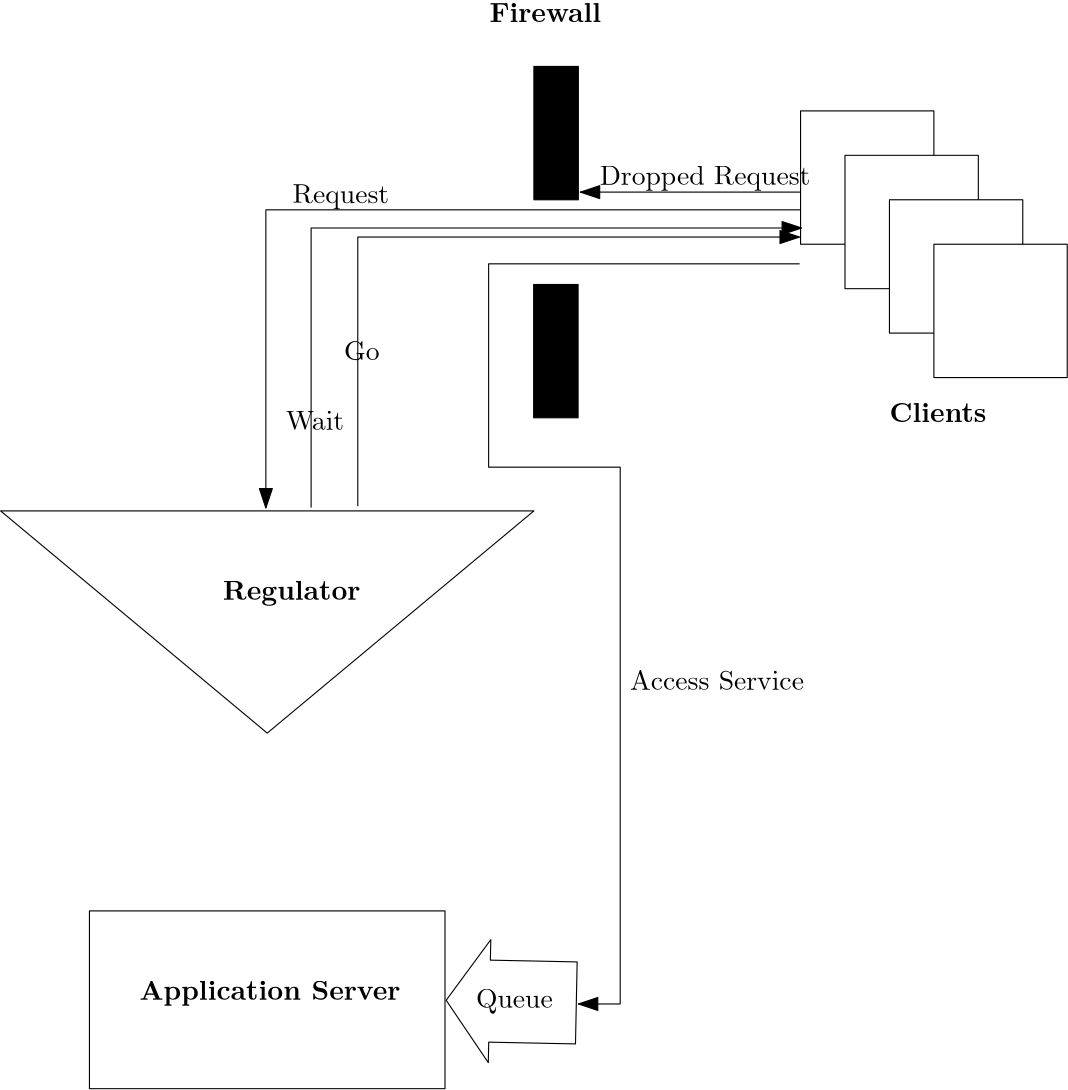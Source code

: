 <?xml version="1.0"?>
<!DOCTYPE ipe SYSTEM "ipe.dtd">
<ipe version="70107" creator="Ipe 7.2.2">
<info created="D:20160223100618" modified="D:20160303100008"/>
<ipestyle name="basic">
<symbol name="arrow/arc(spx)">
<path stroke="sym-stroke" fill="sym-stroke" pen="sym-pen">
0 0 m
-1 0.333 l
-1 -0.333 l
h
</path>
</symbol>
<symbol name="arrow/farc(spx)">
<path stroke="sym-stroke" fill="white" pen="sym-pen">
0 0 m
-1 0.333 l
-1 -0.333 l
h
</path>
</symbol>
<symbol name="arrow/ptarc(spx)">
<path stroke="sym-stroke" fill="sym-stroke" pen="sym-pen">
0 0 m
-1 0.333 l
-0.8 0 l
-1 -0.333 l
h
</path>
</symbol>
<symbol name="arrow/fptarc(spx)">
<path stroke="sym-stroke" fill="white" pen="sym-pen">
0 0 m
-1 0.333 l
-0.8 0 l
-1 -0.333 l
h
</path>
</symbol>
<symbol name="mark/circle(sx)" transformations="translations">
<path fill="sym-stroke">
0.6 0 0 0.6 0 0 e
0.4 0 0 0.4 0 0 e
</path>
</symbol>
<symbol name="mark/disk(sx)" transformations="translations">
<path fill="sym-stroke">
0.6 0 0 0.6 0 0 e
</path>
</symbol>
<symbol name="mark/fdisk(sfx)" transformations="translations">
<group>
<path fill="sym-fill">
0.5 0 0 0.5 0 0 e
</path>
<path fill="sym-stroke" fillrule="eofill">
0.6 0 0 0.6 0 0 e
0.4 0 0 0.4 0 0 e
</path>
</group>
</symbol>
<symbol name="mark/box(sx)" transformations="translations">
<path fill="sym-stroke" fillrule="eofill">
-0.6 -0.6 m
0.6 -0.6 l
0.6 0.6 l
-0.6 0.6 l
h
-0.4 -0.4 m
0.4 -0.4 l
0.4 0.4 l
-0.4 0.4 l
h
</path>
</symbol>
<symbol name="mark/square(sx)" transformations="translations">
<path fill="sym-stroke">
-0.6 -0.6 m
0.6 -0.6 l
0.6 0.6 l
-0.6 0.6 l
h
</path>
</symbol>
<symbol name="mark/fsquare(sfx)" transformations="translations">
<group>
<path fill="sym-fill">
-0.5 -0.5 m
0.5 -0.5 l
0.5 0.5 l
-0.5 0.5 l
h
</path>
<path fill="sym-stroke" fillrule="eofill">
-0.6 -0.6 m
0.6 -0.6 l
0.6 0.6 l
-0.6 0.6 l
h
-0.4 -0.4 m
0.4 -0.4 l
0.4 0.4 l
-0.4 0.4 l
h
</path>
</group>
</symbol>
<symbol name="mark/cross(sx)" transformations="translations">
<group>
<path fill="sym-stroke">
-0.43 -0.57 m
0.57 0.43 l
0.43 0.57 l
-0.57 -0.43 l
h
</path>
<path fill="sym-stroke">
-0.43 0.57 m
0.57 -0.43 l
0.43 -0.57 l
-0.57 0.43 l
h
</path>
</group>
</symbol>
<symbol name="arrow/fnormal(spx)">
<path stroke="sym-stroke" fill="white" pen="sym-pen">
0 0 m
-1 0.333 l
-1 -0.333 l
h
</path>
</symbol>
<symbol name="arrow/pointed(spx)">
<path stroke="sym-stroke" fill="sym-stroke" pen="sym-pen">
0 0 m
-1 0.333 l
-0.8 0 l
-1 -0.333 l
h
</path>
</symbol>
<symbol name="arrow/fpointed(spx)">
<path stroke="sym-stroke" fill="white" pen="sym-pen">
0 0 m
-1 0.333 l
-0.8 0 l
-1 -0.333 l
h
</path>
</symbol>
<symbol name="arrow/linear(spx)">
<path stroke="sym-stroke" pen="sym-pen">
-1 0.333 m
0 0 l
-1 -0.333 l
</path>
</symbol>
<symbol name="arrow/fdouble(spx)">
<path stroke="sym-stroke" fill="white" pen="sym-pen">
0 0 m
-1 0.333 l
-1 -0.333 l
h
-1 0 m
-2 0.333 l
-2 -0.333 l
h
</path>
</symbol>
<symbol name="arrow/double(spx)">
<path stroke="sym-stroke" fill="sym-stroke" pen="sym-pen">
0 0 m
-1 0.333 l
-1 -0.333 l
h
-1 0 m
-2 0.333 l
-2 -0.333 l
h
</path>
</symbol>
<pen name="heavier" value="0.8"/>
<pen name="fat" value="1.2"/>
<pen name="ultrafat" value="2"/>
<symbolsize name="large" value="5"/>
<symbolsize name="small" value="2"/>
<symbolsize name="tiny" value="1.1"/>
<arrowsize name="large" value="10"/>
<arrowsize name="small" value="5"/>
<arrowsize name="tiny" value="3"/>
<color name="red" value="1 0 0"/>
<color name="green" value="0 1 0"/>
<color name="blue" value="0 0 1"/>
<color name="yellow" value="1 1 0"/>
<color name="orange" value="1 0.647 0"/>
<color name="gold" value="1 0.843 0"/>
<color name="purple" value="0.627 0.125 0.941"/>
<color name="gray" value="0.745"/>
<color name="brown" value="0.647 0.165 0.165"/>
<color name="navy" value="0 0 0.502"/>
<color name="pink" value="1 0.753 0.796"/>
<color name="seagreen" value="0.18 0.545 0.341"/>
<color name="turquoise" value="0.251 0.878 0.816"/>
<color name="violet" value="0.933 0.51 0.933"/>
<color name="darkblue" value="0 0 0.545"/>
<color name="darkcyan" value="0 0.545 0.545"/>
<color name="darkgray" value="0.663"/>
<color name="darkgreen" value="0 0.392 0"/>
<color name="darkmagenta" value="0.545 0 0.545"/>
<color name="darkorange" value="1 0.549 0"/>
<color name="darkred" value="0.545 0 0"/>
<color name="lightblue" value="0.678 0.847 0.902"/>
<color name="lightcyan" value="0.878 1 1"/>
<color name="lightgray" value="0.827"/>
<color name="lightgreen" value="0.565 0.933 0.565"/>
<color name="lightyellow" value="1 1 0.878"/>
<dashstyle name="dashed" value="[4] 0"/>
<dashstyle name="dotted" value="[1 3] 0"/>
<dashstyle name="dash dotted" value="[4 2 1 2] 0"/>
<dashstyle name="dash dot dotted" value="[4 2 1 2 1 2] 0"/>
<textsize name="large" value="\large"/>
<textsize name="small" value="\small"/>
<textsize name="tiny" value="\tiny"/>
<textsize name="Large" value="\Large"/>
<textsize name="LARGE" value="\LARGE"/>
<textsize name="huge" value="\huge"/>
<textsize name="Huge" value="\Huge"/>
<textsize name="footnote" value="\footnotesize"/>
<textstyle name="center" begin="\begin{center}" end="\end{center}"/>
<textstyle name="itemize" begin="\begin{itemize}" end="\end{itemize}"/>
<textstyle name="item" begin="\begin{itemize}\item{}" end="\end{itemize}"/>
<gridsize name="4 pts" value="4"/>
<gridsize name="8 pts (~3 mm)" value="8"/>
<gridsize name="16 pts (~6 mm)" value="16"/>
<gridsize name="32 pts (~12 mm)" value="32"/>
<gridsize name="10 pts (~3.5 mm)" value="10"/>
<gridsize name="20 pts (~7 mm)" value="20"/>
<gridsize name="14 pts (~5 mm)" value="14"/>
<gridsize name="28 pts (~10 mm)" value="28"/>
<gridsize name="56 pts (~20 mm)" value="56"/>
<anglesize name="90 deg" value="90"/>
<anglesize name="60 deg" value="60"/>
<anglesize name="45 deg" value="45"/>
<anglesize name="30 deg" value="30"/>
<anglesize name="22.5 deg" value="22.5"/>
<opacity name="10%" value="0.1"/>
<opacity name="30%" value="0.3"/>
<opacity name="50%" value="0.5"/>
<opacity name="75%" value="0.75"/>
<tiling name="falling" angle="-60" step="4" width="1"/>
<tiling name="rising" angle="30" step="4" width="1"/>
</ipestyle>
<page>
<layer name="alpha"/>
<view layers="alpha" active="alpha"/>
<path layer="alpha" matrix="0.4 0 0 0.5 76.8 224" stroke="black">
128 448 m
128 320 l
448 320 l
448 448 l
h
</path>
<path matrix="0.75 0 0 0.625 -48 192" stroke="black">
192 640 m
320 512 l
448 640 l
448 640 l
h
</path>
<text matrix="1 0 0 1 -45.9953 32" transformations="translations" pos="192 384" stroke="black" type="label" width="94.001" height="6.926" depth="1.93" valign="baseline">\bf{Application Server}</text>
<text matrix="1 0 0 1 16 0" transformations="translations" pos="160 560" stroke="black" type="label" width="49.592" height="6.926" depth="1.93" valign="baseline">\bf{Regulator}</text>
<path stroke="black" fill="black">
288 752 m
288 704 l
304 704 l
304 752 l
h
</path>
<path matrix="1 0 0 1 -0.09001 -78.4922" stroke="black" fill="black">
288 752 m
288 704 l
304 704 l
304 752 l
h
</path>
<path stroke="black" arrow="normal/normal">
384.367 700.375 m
191.511 700.375 l
191.511 593.031 l
</path>
<path stroke="black" fill="white">
384 736 m
384 688 l
432 688 l
432 736 l
h
</path>
<path stroke="black" fill="white">
400 720 m
400 672 l
448 672 l
448 720 l
h
</path>
<path stroke="black" fill="white">
416 704 m
416 656 l
464 656 l
464 704 l
h
</path>
<path stroke="black" fill="white">
432 688 m
432 640 l
480 640 l
480 688 l
h
</path>
<text transformations="translations" pos="416 624" stroke="black" type="label" width="34.912" height="6.918" depth="0" valign="baseline">\bf{Clients}</text>
<text matrix="1 0 0 1 16 -16" transformations="translations" pos="256 784" stroke="black" type="label" width="44.071" height="6.918" depth="0" valign="baseline">\bf{Firewall
}</text>
<text matrix="1 0 0 1 -6.88659 -1.22502" transformations="translations" pos="208 704" stroke="black" type="label" width="34.786" height="6.815" depth="1.93" valign="baseline">Request</text>
<path stroke="black" arrow="normal/normal">
207.801 593.176 m
207.801 693.835 l
384.357 693.835 l
</path>
<text matrix="1 0 0 1 -27.4524 -62.4407" transformations="translations" pos="226.103 683.608" stroke="black" type="label" width="21.032" height="6.808" depth="0" valign="baseline">Wait</text>
<path matrix="1 0 0 1 0 -4.30625" stroke="black" arrow="normal/normal">
383.819 711.06 m
304.692 711.06 l
</path>
<text matrix="1 0 0 1 -34.9883 -8.07423" transformations="translations" pos="346.678 717.519" stroke="black" type="label" width="75.91" height="6.926" depth="1.93" valign="baseline">Dropped Request</text>
<path stroke="black" arrow="normal/normal">
224.6 593.689 m
224.6 690.58 l
382.358 690.58 l
383.6 690.58 l
</path>
<text matrix="1 0 0 1 -5.38282 4.96876" transformations="translations" pos="225.014 641.306" stroke="black" type="label" width="12.799" height="6.808" depth="0" valign="baseline">Go</text>
<text matrix="1 0 0 1 1.9254 -30.9098" transformations="translations" pos="320.663 558.494" stroke="black" type="label" width="62.682" height="6.808" depth="0" valign="baseline">Access Service</text>
<path matrix="-0.00939135 -0.461289 0.488081 -0.00993681 72.902 611.534" stroke="black">
448 480 m
384 480 l
384 416 l
368 416 l
416 384 l
464 416 l
448 416 l
448 416 l
h
</path>
<path stroke="black" arrow="normal/normal">
383.669 680.938 m
271.706 680.938 l
271.706 607.732 l
319.075 607.732 l
319.075 414.489 l
304.003 414.489 l
</path>
<text matrix="1 0 0 1 -9.95821 -38.4871" transformations="translations" pos="277.089 451.63" stroke="black" type="label" width="27.674" height="6.815" depth="1.93" valign="baseline">Queue</text>
</page>
</ipe>
